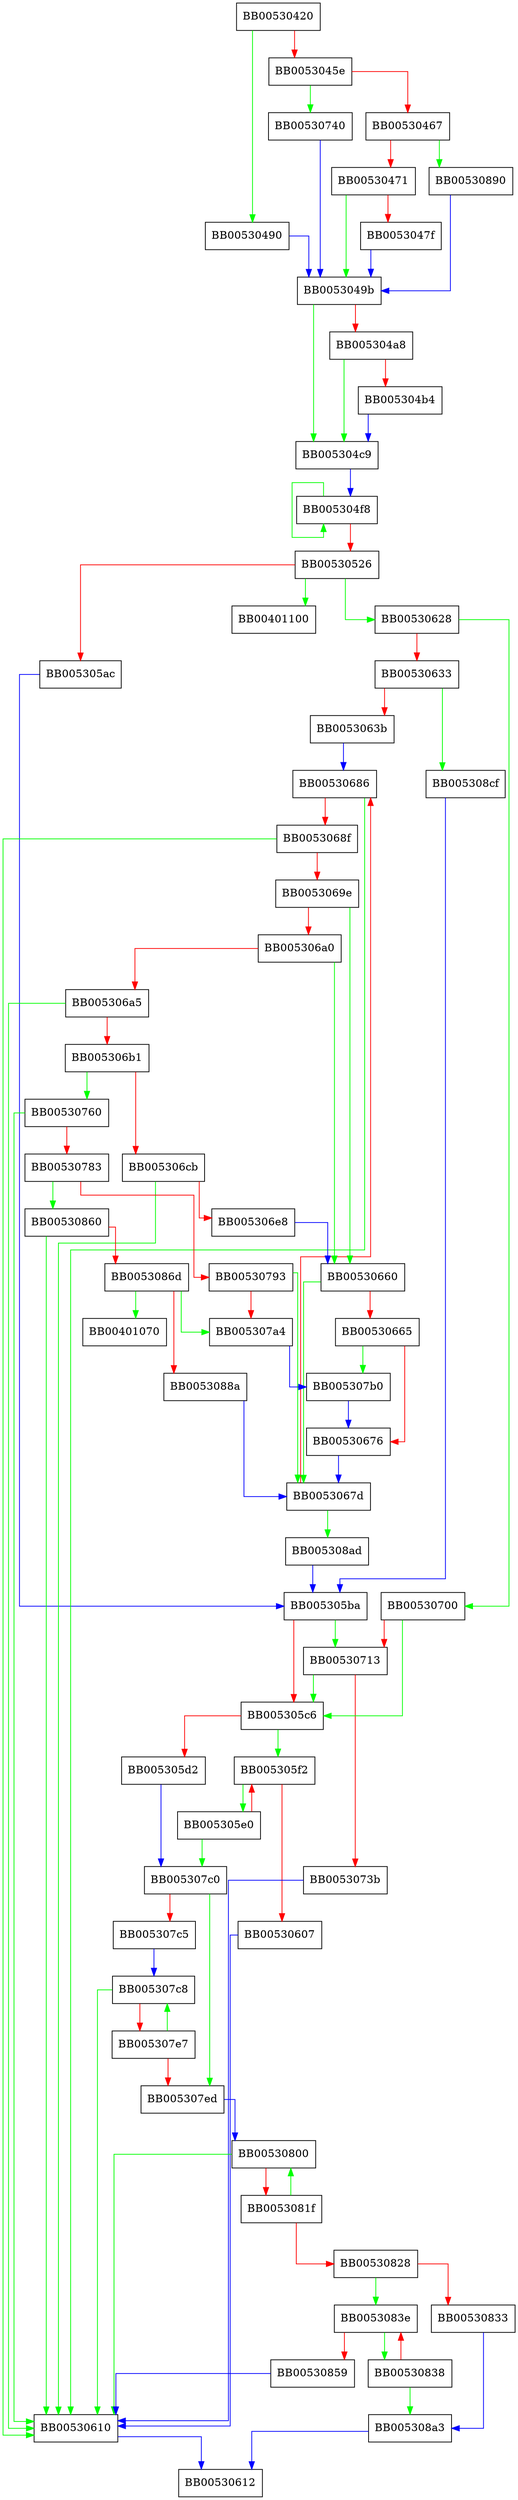 digraph fmtint {
  node [shape="box"];
  graph [splines=ortho];
  BB00530420 -> BB00530490 [color="green"];
  BB00530420 -> BB0053045e [color="red"];
  BB0053045e -> BB00530740 [color="green"];
  BB0053045e -> BB00530467 [color="red"];
  BB00530467 -> BB00530890 [color="green"];
  BB00530467 -> BB00530471 [color="red"];
  BB00530471 -> BB0053049b [color="green"];
  BB00530471 -> BB0053047f [color="red"];
  BB0053047f -> BB0053049b [color="blue"];
  BB00530490 -> BB0053049b [color="blue"];
  BB0053049b -> BB005304c9 [color="green"];
  BB0053049b -> BB005304a8 [color="red"];
  BB005304a8 -> BB005304c9 [color="green"];
  BB005304a8 -> BB005304b4 [color="red"];
  BB005304b4 -> BB005304c9 [color="blue"];
  BB005304c9 -> BB005304f8 [color="blue"];
  BB005304f8 -> BB005304f8 [color="green"];
  BB005304f8 -> BB00530526 [color="red"];
  BB00530526 -> BB00401100 [color="green"];
  BB00530526 -> BB00530628 [color="green"];
  BB00530526 -> BB005305ac [color="red"];
  BB005305ac -> BB005305ba [color="blue"];
  BB005305ba -> BB00530713 [color="green"];
  BB005305ba -> BB005305c6 [color="red"];
  BB005305c6 -> BB005305f2 [color="green"];
  BB005305c6 -> BB005305d2 [color="red"];
  BB005305d2 -> BB005307c0 [color="blue"];
  BB005305e0 -> BB005307c0 [color="green"];
  BB005305e0 -> BB005305f2 [color="red"];
  BB005305f2 -> BB005305e0 [color="green"];
  BB005305f2 -> BB00530607 [color="red"];
  BB00530607 -> BB00530610 [color="blue"];
  BB00530610 -> BB00530612 [color="blue"];
  BB00530628 -> BB00530700 [color="green"];
  BB00530628 -> BB00530633 [color="red"];
  BB00530633 -> BB005308cf [color="green"];
  BB00530633 -> BB0053063b [color="red"];
  BB0053063b -> BB00530686 [color="blue"];
  BB00530660 -> BB0053067d [color="green"];
  BB00530660 -> BB00530665 [color="red"];
  BB00530665 -> BB005307b0 [color="green"];
  BB00530665 -> BB00530676 [color="red"];
  BB00530676 -> BB0053067d [color="blue"];
  BB0053067d -> BB005308ad [color="green"];
  BB0053067d -> BB00530686 [color="red"];
  BB00530686 -> BB00530610 [color="green"];
  BB00530686 -> BB0053068f [color="red"];
  BB0053068f -> BB00530610 [color="green"];
  BB0053068f -> BB0053069e [color="red"];
  BB0053069e -> BB00530660 [color="green"];
  BB0053069e -> BB005306a0 [color="red"];
  BB005306a0 -> BB00530660 [color="green"];
  BB005306a0 -> BB005306a5 [color="red"];
  BB005306a5 -> BB00530610 [color="green"];
  BB005306a5 -> BB005306b1 [color="red"];
  BB005306b1 -> BB00530760 [color="green"];
  BB005306b1 -> BB005306cb [color="red"];
  BB005306cb -> BB00530610 [color="green"];
  BB005306cb -> BB005306e8 [color="red"];
  BB005306e8 -> BB00530660 [color="blue"];
  BB00530700 -> BB005305c6 [color="green"];
  BB00530700 -> BB00530713 [color="red"];
  BB00530713 -> BB005305c6 [color="green"];
  BB00530713 -> BB0053073b [color="red"];
  BB0053073b -> BB00530610 [color="blue"];
  BB00530740 -> BB0053049b [color="blue"];
  BB00530760 -> BB00530610 [color="green"];
  BB00530760 -> BB00530783 [color="red"];
  BB00530783 -> BB00530860 [color="green"];
  BB00530783 -> BB00530793 [color="red"];
  BB00530793 -> BB0053067d [color="green"];
  BB00530793 -> BB005307a4 [color="red"];
  BB005307a4 -> BB005307b0 [color="blue"];
  BB005307b0 -> BB00530676 [color="blue"];
  BB005307c0 -> BB005307ed [color="green"];
  BB005307c0 -> BB005307c5 [color="red"];
  BB005307c5 -> BB005307c8 [color="blue"];
  BB005307c8 -> BB00530610 [color="green"];
  BB005307c8 -> BB005307e7 [color="red"];
  BB005307e7 -> BB005307c8 [color="green"];
  BB005307e7 -> BB005307ed [color="red"];
  BB005307ed -> BB00530800 [color="blue"];
  BB00530800 -> BB00530610 [color="green"];
  BB00530800 -> BB0053081f [color="red"];
  BB0053081f -> BB00530800 [color="green"];
  BB0053081f -> BB00530828 [color="red"];
  BB00530828 -> BB0053083e [color="green"];
  BB00530828 -> BB00530833 [color="red"];
  BB00530833 -> BB005308a3 [color="blue"];
  BB00530838 -> BB005308a3 [color="green"];
  BB00530838 -> BB0053083e [color="red"];
  BB0053083e -> BB00530838 [color="green"];
  BB0053083e -> BB00530859 [color="red"];
  BB00530859 -> BB00530610 [color="blue"];
  BB00530860 -> BB00530610 [color="green"];
  BB00530860 -> BB0053086d [color="red"];
  BB0053086d -> BB00401070 [color="green"];
  BB0053086d -> BB005307a4 [color="green"];
  BB0053086d -> BB0053088a [color="red"];
  BB0053088a -> BB0053067d [color="blue"];
  BB00530890 -> BB0053049b [color="blue"];
  BB005308a3 -> BB00530612 [color="blue"];
  BB005308ad -> BB005305ba [color="blue"];
  BB005308cf -> BB005305ba [color="blue"];
}